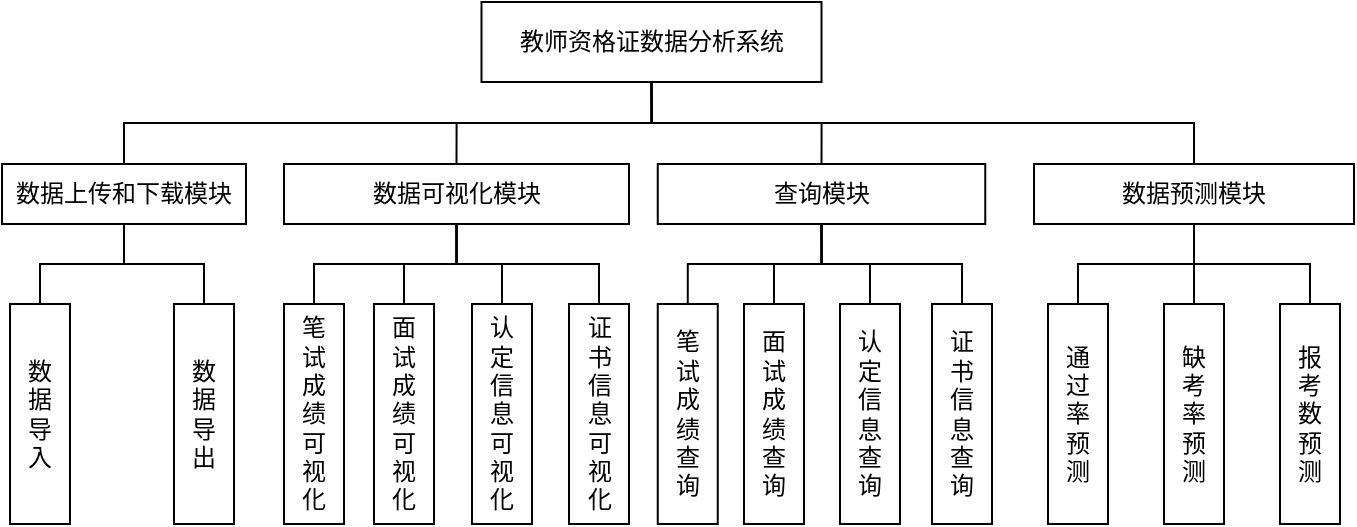 <mxfile version="15.4.0" type="device"><diagram id="96Pjc56XnaSl8ztC684z" name="第 1 页"><mxGraphModel dx="812" dy="472" grid="0" gridSize="10" guides="1" tooltips="1" connect="1" arrows="1" fold="1" page="1" pageScale="1" pageWidth="827" pageHeight="1169" math="0" shadow="0"><root><mxCell id="0"/><mxCell id="1" parent="0"/><mxCell id="5-QvQZTrF6AdEKcmzyQV-28" style="edgeStyle=orthogonalEdgeStyle;rounded=0;orthogonalLoop=1;jettySize=auto;html=1;exitX=0.5;exitY=1;exitDx=0;exitDy=0;entryX=0.5;entryY=0;entryDx=0;entryDy=0;endArrow=none;endFill=0;" edge="1" parent="1" source="5-QvQZTrF6AdEKcmzyQV-12" target="5-QvQZTrF6AdEKcmzyQV-14"><mxGeometry relative="1" as="geometry"/></mxCell><mxCell id="5-QvQZTrF6AdEKcmzyQV-29" style="edgeStyle=orthogonalEdgeStyle;rounded=0;orthogonalLoop=1;jettySize=auto;html=1;exitX=0.5;exitY=1;exitDx=0;exitDy=0;entryX=0.5;entryY=0;entryDx=0;entryDy=0;endArrow=none;endFill=0;" edge="1" parent="1" source="5-QvQZTrF6AdEKcmzyQV-12" target="5-QvQZTrF6AdEKcmzyQV-15"><mxGeometry relative="1" as="geometry"/></mxCell><mxCell id="5-QvQZTrF6AdEKcmzyQV-30" style="edgeStyle=orthogonalEdgeStyle;rounded=0;orthogonalLoop=1;jettySize=auto;html=1;exitX=0.5;exitY=1;exitDx=0;exitDy=0;entryX=0.5;entryY=0;entryDx=0;entryDy=0;endArrow=none;endFill=0;" edge="1" parent="1" source="5-QvQZTrF6AdEKcmzyQV-12" target="5-QvQZTrF6AdEKcmzyQV-16"><mxGeometry relative="1" as="geometry"/></mxCell><mxCell id="5-QvQZTrF6AdEKcmzyQV-47" style="edgeStyle=orthogonalEdgeStyle;rounded=0;orthogonalLoop=1;jettySize=auto;html=1;exitX=0.5;exitY=1;exitDx=0;exitDy=0;entryX=0.5;entryY=0;entryDx=0;entryDy=0;endArrow=none;endFill=0;" edge="1" parent="1" source="5-QvQZTrF6AdEKcmzyQV-12" target="5-QvQZTrF6AdEKcmzyQV-42"><mxGeometry relative="1" as="geometry"/></mxCell><mxCell id="5-QvQZTrF6AdEKcmzyQV-12" value="教师资格证数据分析系统" style="whiteSpace=wrap;html=1;" vertex="1" parent="1"><mxGeometry x="273.75" y="170" width="170" height="40" as="geometry"/></mxCell><mxCell id="5-QvQZTrF6AdEKcmzyQV-31" style="edgeStyle=orthogonalEdgeStyle;rounded=0;orthogonalLoop=1;jettySize=auto;html=1;exitX=0.5;exitY=1;exitDx=0;exitDy=0;entryX=0.5;entryY=0;entryDx=0;entryDy=0;endArrow=none;endFill=0;" edge="1" parent="1" source="5-QvQZTrF6AdEKcmzyQV-14" target="5-QvQZTrF6AdEKcmzyQV-21"><mxGeometry relative="1" as="geometry"/></mxCell><mxCell id="5-QvQZTrF6AdEKcmzyQV-32" style="edgeStyle=orthogonalEdgeStyle;rounded=0;orthogonalLoop=1;jettySize=auto;html=1;exitX=0.5;exitY=1;exitDx=0;exitDy=0;entryX=0.5;entryY=0;entryDx=0;entryDy=0;endArrow=none;endFill=0;" edge="1" parent="1" source="5-QvQZTrF6AdEKcmzyQV-14" target="5-QvQZTrF6AdEKcmzyQV-22"><mxGeometry relative="1" as="geometry"/></mxCell><mxCell id="5-QvQZTrF6AdEKcmzyQV-33" style="edgeStyle=orthogonalEdgeStyle;rounded=0;orthogonalLoop=1;jettySize=auto;html=1;exitX=0.5;exitY=1;exitDx=0;exitDy=0;entryX=0.5;entryY=0;entryDx=0;entryDy=0;endArrow=none;endFill=0;" edge="1" parent="1" source="5-QvQZTrF6AdEKcmzyQV-14" target="5-QvQZTrF6AdEKcmzyQV-23"><mxGeometry relative="1" as="geometry"/></mxCell><mxCell id="5-QvQZTrF6AdEKcmzyQV-34" style="edgeStyle=orthogonalEdgeStyle;rounded=0;orthogonalLoop=1;jettySize=auto;html=1;exitX=0.5;exitY=1;exitDx=0;exitDy=0;entryX=0.5;entryY=0;entryDx=0;entryDy=0;endArrow=none;endFill=0;" edge="1" parent="1" source="5-QvQZTrF6AdEKcmzyQV-14" target="5-QvQZTrF6AdEKcmzyQV-24"><mxGeometry relative="1" as="geometry"/></mxCell><mxCell id="5-QvQZTrF6AdEKcmzyQV-14" value="数据可视化模块" style="whiteSpace=wrap;html=1;" vertex="1" parent="1"><mxGeometry x="175" y="251" width="172.5" height="30" as="geometry"/></mxCell><mxCell id="5-QvQZTrF6AdEKcmzyQV-35" style="edgeStyle=orthogonalEdgeStyle;rounded=0;orthogonalLoop=1;jettySize=auto;html=1;exitX=0.5;exitY=1;exitDx=0;exitDy=0;entryX=0.5;entryY=0;entryDx=0;entryDy=0;endArrow=none;endFill=0;" edge="1" parent="1" source="5-QvQZTrF6AdEKcmzyQV-15" target="5-QvQZTrF6AdEKcmzyQV-17"><mxGeometry relative="1" as="geometry"/></mxCell><mxCell id="5-QvQZTrF6AdEKcmzyQV-36" style="edgeStyle=orthogonalEdgeStyle;rounded=0;orthogonalLoop=1;jettySize=auto;html=1;exitX=0.5;exitY=1;exitDx=0;exitDy=0;entryX=0.5;entryY=0;entryDx=0;entryDy=0;endArrow=none;endFill=0;" edge="1" parent="1" source="5-QvQZTrF6AdEKcmzyQV-15" target="5-QvQZTrF6AdEKcmzyQV-18"><mxGeometry relative="1" as="geometry"/></mxCell><mxCell id="5-QvQZTrF6AdEKcmzyQV-37" style="edgeStyle=orthogonalEdgeStyle;rounded=0;orthogonalLoop=1;jettySize=auto;html=1;exitX=0.5;exitY=1;exitDx=0;exitDy=0;entryX=0.5;entryY=0;entryDx=0;entryDy=0;endArrow=none;endFill=0;" edge="1" parent="1" source="5-QvQZTrF6AdEKcmzyQV-15" target="5-QvQZTrF6AdEKcmzyQV-19"><mxGeometry relative="1" as="geometry"/></mxCell><mxCell id="5-QvQZTrF6AdEKcmzyQV-38" style="edgeStyle=orthogonalEdgeStyle;rounded=0;orthogonalLoop=1;jettySize=auto;html=1;exitX=0.5;exitY=1;exitDx=0;exitDy=0;entryX=0.5;entryY=0;entryDx=0;entryDy=0;endArrow=none;endFill=0;" edge="1" parent="1" source="5-QvQZTrF6AdEKcmzyQV-15" target="5-QvQZTrF6AdEKcmzyQV-20"><mxGeometry relative="1" as="geometry"/></mxCell><mxCell id="5-QvQZTrF6AdEKcmzyQV-15" value="查询模块" style="whiteSpace=wrap;html=1;" vertex="1" parent="1"><mxGeometry x="361.88" y="251" width="163.75" height="30" as="geometry"/></mxCell><mxCell id="5-QvQZTrF6AdEKcmzyQV-39" style="edgeStyle=orthogonalEdgeStyle;rounded=0;orthogonalLoop=1;jettySize=auto;html=1;exitX=0.5;exitY=1;exitDx=0;exitDy=0;entryX=0.5;entryY=0;entryDx=0;entryDy=0;endArrow=none;endFill=0;" edge="1" parent="1" source="5-QvQZTrF6AdEKcmzyQV-16" target="5-QvQZTrF6AdEKcmzyQV-25"><mxGeometry relative="1" as="geometry"/></mxCell><mxCell id="5-QvQZTrF6AdEKcmzyQV-40" style="edgeStyle=orthogonalEdgeStyle;rounded=0;orthogonalLoop=1;jettySize=auto;html=1;exitX=0.5;exitY=1;exitDx=0;exitDy=0;entryX=0.5;entryY=0;entryDx=0;entryDy=0;endArrow=none;endFill=0;" edge="1" parent="1" source="5-QvQZTrF6AdEKcmzyQV-16" target="5-QvQZTrF6AdEKcmzyQV-26"><mxGeometry relative="1" as="geometry"/></mxCell><mxCell id="5-QvQZTrF6AdEKcmzyQV-41" style="edgeStyle=orthogonalEdgeStyle;rounded=0;orthogonalLoop=1;jettySize=auto;html=1;exitX=0.5;exitY=1;exitDx=0;exitDy=0;entryX=0.5;entryY=0;entryDx=0;entryDy=0;endArrow=none;endFill=0;" edge="1" parent="1" source="5-QvQZTrF6AdEKcmzyQV-16" target="5-QvQZTrF6AdEKcmzyQV-27"><mxGeometry relative="1" as="geometry"/></mxCell><mxCell id="5-QvQZTrF6AdEKcmzyQV-16" value="数据预测模块" style="whiteSpace=wrap;html=1;" vertex="1" parent="1"><mxGeometry x="550" y="251" width="160" height="30" as="geometry"/></mxCell><mxCell id="5-QvQZTrF6AdEKcmzyQV-17" value="笔&lt;br&gt;试&lt;br&gt;成&lt;br&gt;绩&lt;br&gt;查&lt;br&gt;询" style="whiteSpace=wrap;html=1;" vertex="1" parent="1"><mxGeometry x="361.88" y="321" width="30" height="110" as="geometry"/></mxCell><mxCell id="5-QvQZTrF6AdEKcmzyQV-18" value="面&lt;br&gt;试&lt;br&gt;成&lt;br&gt;绩&lt;br&gt;查&lt;br&gt;询" style="whiteSpace=wrap;html=1;" vertex="1" parent="1"><mxGeometry x="405" y="321" width="30" height="110" as="geometry"/></mxCell><mxCell id="5-QvQZTrF6AdEKcmzyQV-19" value="认&lt;br&gt;定&lt;br&gt;信&lt;br&gt;息&lt;br&gt;查&lt;br&gt;询" style="whiteSpace=wrap;html=1;" vertex="1" parent="1"><mxGeometry x="453" y="321" width="30" height="110" as="geometry"/></mxCell><mxCell id="5-QvQZTrF6AdEKcmzyQV-20" value="证&lt;br&gt;书&lt;br&gt;信&lt;br&gt;息&lt;br&gt;查&lt;br&gt;询" style="whiteSpace=wrap;html=1;" vertex="1" parent="1"><mxGeometry x="499" y="321" width="30" height="110" as="geometry"/></mxCell><mxCell id="5-QvQZTrF6AdEKcmzyQV-21" value="认&lt;br&gt;定&lt;br&gt;信&lt;br&gt;息&lt;br&gt;可&lt;br&gt;视&lt;br&gt;化" style="whiteSpace=wrap;html=1;" vertex="1" parent="1"><mxGeometry x="269" y="321" width="30" height="110" as="geometry"/></mxCell><mxCell id="5-QvQZTrF6AdEKcmzyQV-22" value="笔&lt;br&gt;试&lt;br&gt;成&lt;br&gt;绩&lt;br&gt;可&lt;br&gt;视&lt;br&gt;化" style="whiteSpace=wrap;html=1;" vertex="1" parent="1"><mxGeometry x="175" y="321" width="30" height="110" as="geometry"/></mxCell><mxCell id="5-QvQZTrF6AdEKcmzyQV-23" value="面&lt;br&gt;试&lt;br&gt;成&lt;br&gt;绩&lt;br&gt;可&lt;br&gt;视&lt;br&gt;化" style="whiteSpace=wrap;html=1;" vertex="1" parent="1"><mxGeometry x="220" y="321" width="30" height="110" as="geometry"/></mxCell><mxCell id="5-QvQZTrF6AdEKcmzyQV-24" value="证&lt;br&gt;书&lt;br&gt;信&lt;br&gt;息&lt;br&gt;可&lt;br&gt;视&lt;br&gt;化" style="whiteSpace=wrap;html=1;" vertex="1" parent="1"><mxGeometry x="317.5" y="321" width="30" height="110" as="geometry"/></mxCell><mxCell id="5-QvQZTrF6AdEKcmzyQV-25" value="通&lt;br&gt;过&lt;br&gt;率&lt;br&gt;预&lt;br&gt;测" style="whiteSpace=wrap;html=1;" vertex="1" parent="1"><mxGeometry x="557" y="321" width="30" height="110" as="geometry"/></mxCell><mxCell id="5-QvQZTrF6AdEKcmzyQV-26" value="缺&lt;br&gt;考&lt;br&gt;率&lt;br&gt;预&lt;br&gt;测" style="whiteSpace=wrap;html=1;" vertex="1" parent="1"><mxGeometry x="615" y="321" width="30" height="110" as="geometry"/></mxCell><mxCell id="5-QvQZTrF6AdEKcmzyQV-27" value="报&lt;br&gt;考&lt;br&gt;数&lt;br&gt;预&lt;br&gt;测" style="whiteSpace=wrap;html=1;" vertex="1" parent="1"><mxGeometry x="673" y="321" width="30" height="110" as="geometry"/></mxCell><mxCell id="5-QvQZTrF6AdEKcmzyQV-45" style="edgeStyle=orthogonalEdgeStyle;rounded=0;orthogonalLoop=1;jettySize=auto;html=1;exitX=0.5;exitY=1;exitDx=0;exitDy=0;entryX=0.5;entryY=0;entryDx=0;entryDy=0;endArrow=none;endFill=0;" edge="1" parent="1" source="5-QvQZTrF6AdEKcmzyQV-42" target="5-QvQZTrF6AdEKcmzyQV-43"><mxGeometry relative="1" as="geometry"/></mxCell><mxCell id="5-QvQZTrF6AdEKcmzyQV-46" style="edgeStyle=orthogonalEdgeStyle;rounded=0;orthogonalLoop=1;jettySize=auto;html=1;exitX=0.5;exitY=1;exitDx=0;exitDy=0;entryX=0.5;entryY=0;entryDx=0;entryDy=0;endArrow=none;endFill=0;" edge="1" parent="1" source="5-QvQZTrF6AdEKcmzyQV-42" target="5-QvQZTrF6AdEKcmzyQV-44"><mxGeometry relative="1" as="geometry"/></mxCell><mxCell id="5-QvQZTrF6AdEKcmzyQV-42" value="数据上传和下载模块" style="whiteSpace=wrap;html=1;" vertex="1" parent="1"><mxGeometry x="34" y="251" width="122" height="30" as="geometry"/></mxCell><mxCell id="5-QvQZTrF6AdEKcmzyQV-43" value="数&lt;br&gt;据&lt;br&gt;导&lt;br&gt;入" style="whiteSpace=wrap;html=1;" vertex="1" parent="1"><mxGeometry x="38" y="321" width="30" height="110" as="geometry"/></mxCell><mxCell id="5-QvQZTrF6AdEKcmzyQV-44" value="数&lt;br&gt;据&lt;br&gt;导&lt;br&gt;出" style="whiteSpace=wrap;html=1;" vertex="1" parent="1"><mxGeometry x="120" y="321" width="30" height="110" as="geometry"/></mxCell></root></mxGraphModel></diagram></mxfile>